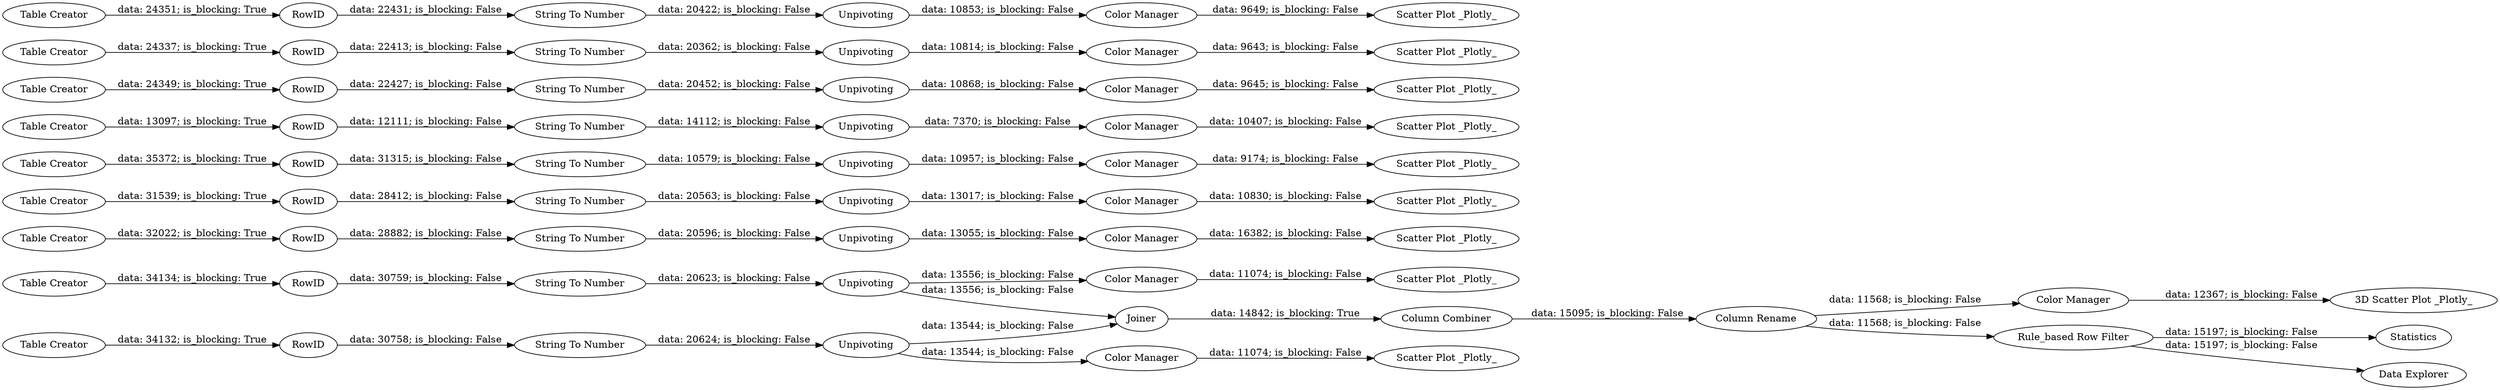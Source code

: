 digraph {
	"411103305136208656_43" [label="Scatter Plot _Plotly_"]
	"411103305136208656_14" [label="String To Number"]
	"411103305136208656_21" [label=RowID]
	"411103305136208656_20" [label="Table Creator"]
	"411103305136208656_2" [label=RowID]
	"411103305136208656_22" [label="String To Number"]
	"411103305136208656_56" [label=Joiner]
	"411103305136208656_67" [label="3D Scatter Plot _Plotly_"]
	"411103305136208656_41" [label="Scatter Plot _Plotly_"]
	"411103305136208656_49" [label="Scatter Plot _Plotly_"]
	"411103305136208656_58" [label="Color Manager"]
	"411103305136208656_8" [label="String To Number"]
	"411103305136208656_6" [label=Unpivoting]
	"411103305136208656_10" [label=Unpivoting]
	"411103305136208656_55" [label="Scatter Plot _Plotly_"]
	"411103305136208656_48" [label="Color Manager"]
	"411103305136208656_52" [label="Color Manager"]
	"411103305136208656_16" [label=RowID]
	"411103305136208656_1" [label="Table Creator"]
	"411103305136208656_25" [label="String To Number"]
	"411103305136208656_27" [label="String To Number"]
	"411103305136208656_65" [label="Rule_based Row Filter"]
	"411103305136208656_15" [label=Unpivoting]
	"411103305136208656_31" [label=Unpivoting]
	"411103305136208656_37" [label=Unpivoting]
	"411103305136208656_44" [label="Color Manager"]
	"411103305136208656_19" [label=Unpivoting]
	"411103305136208656_28" [label="Table Creator"]
	"411103305136208656_50" [label="Color Manager"]
	"411103305136208656_3" [label="String To Number"]
	"411103305136208656_12" [label="String To Number"]
	"411103305136208656_61" [label="Data Explorer"]
	"411103305136208656_40" [label="Color Manager"]
	"411103305136208656_4" [label=Unpivoting]
	"411103305136208656_33" [label="String To Number"]
	"411103305136208656_54" [label="Color Manager"]
	"411103305136208656_26" [label=RowID]
	"411103305136208656_46" [label="Color Manager"]
	"411103305136208656_66" [label=Statistics]
	"411103305136208656_42" [label="Color Manager"]
	"411103305136208656_24" [label=RowID]
	"411103305136208656_38" [label="Scatter Plot _Plotly_"]
	"411103305136208656_53" [label="Scatter Plot _Plotly_"]
	"411103305136208656_17" [label="Table Creator"]
	"411103305136208656_32" [label=Unpivoting]
	"411103305136208656_23" [label=Unpivoting]
	"411103305136208656_7" [label="Table Creator"]
	"411103305136208656_51" [label="Scatter Plot _Plotly_"]
	"411103305136208656_9" [label="Table Creator"]
	"411103305136208656_45" [label="Scatter Plot _Plotly_"]
	"411103305136208656_35" [label="String To Number"]
	"411103305136208656_11" [label=RowID]
	"411103305136208656_39" [label="Color Manager"]
	"411103305136208656_18" [label="Table Creator"]
	"411103305136208656_34" [label="Table Creator"]
	"411103305136208656_36" [label=RowID]
	"411103305136208656_47" [label="Scatter Plot _Plotly_"]
	"411103305136208656_63" [label="Column Rename"]
	"411103305136208656_29" [label="Table Creator"]
	"411103305136208656_5" [label=RowID]
	"411103305136208656_62" [label="Column Combiner"]
	"411103305136208656_30" [label=RowID]
	"411103305136208656_22" -> "411103305136208656_19" [label="data: 20596; is_blocking: False"]
	"411103305136208656_31" -> "411103305136208656_52" [label="data: 10814; is_blocking: False"]
	"411103305136208656_28" -> "411103305136208656_26" [label="data: 24351; is_blocking: True"]
	"411103305136208656_15" -> "411103305136208656_42" [label="data: 13544; is_blocking: False"]
	"411103305136208656_56" -> "411103305136208656_62" [label="data: 14842; is_blocking: True"]
	"411103305136208656_34" -> "411103305136208656_36" [label="data: 24349; is_blocking: True"]
	"411103305136208656_58" -> "411103305136208656_67" [label="data: 12367; is_blocking: False"]
	"411103305136208656_65" -> "411103305136208656_61" [label="data: 15197; is_blocking: False"]
	"411103305136208656_10" -> "411103305136208656_56" [label="data: 13556; is_blocking: False"]
	"411103305136208656_16" -> "411103305136208656_14" [label="data: 30758; is_blocking: False"]
	"411103305136208656_23" -> "411103305136208656_48" [label="data: 13017; is_blocking: False"]
	"411103305136208656_48" -> "411103305136208656_49" [label="data: 10830; is_blocking: False"]
	"411103305136208656_46" -> "411103305136208656_47" [label="data: 16382; is_blocking: False"]
	"411103305136208656_9" -> "411103305136208656_11" [label="data: 34134; is_blocking: True"]
	"411103305136208656_1" -> "411103305136208656_2" [label="data: 35372; is_blocking: True"]
	"411103305136208656_11" -> "411103305136208656_12" [label="data: 30759; is_blocking: False"]
	"411103305136208656_37" -> "411103305136208656_54" [label="data: 10868; is_blocking: False"]
	"411103305136208656_54" -> "411103305136208656_55" [label="data: 9645; is_blocking: False"]
	"411103305136208656_63" -> "411103305136208656_65" [label="data: 11568; is_blocking: False"]
	"411103305136208656_14" -> "411103305136208656_15" [label="data: 20624; is_blocking: False"]
	"411103305136208656_44" -> "411103305136208656_45" [label="data: 11074; is_blocking: False"]
	"411103305136208656_6" -> "411103305136208656_40" [label="data: 7370; is_blocking: False"]
	"411103305136208656_8" -> "411103305136208656_6" [label="data: 14112; is_blocking: False"]
	"411103305136208656_30" -> "411103305136208656_27" [label="data: 22413; is_blocking: False"]
	"411103305136208656_42" -> "411103305136208656_43" [label="data: 11074; is_blocking: False"]
	"411103305136208656_36" -> "411103305136208656_35" [label="data: 22427; is_blocking: False"]
	"411103305136208656_63" -> "411103305136208656_58" [label="data: 11568; is_blocking: False"]
	"411103305136208656_19" -> "411103305136208656_46" [label="data: 13055; is_blocking: False"]
	"411103305136208656_26" -> "411103305136208656_33" [label="data: 22431; is_blocking: False"]
	"411103305136208656_52" -> "411103305136208656_53" [label="data: 9643; is_blocking: False"]
	"411103305136208656_20" -> "411103305136208656_24" [label="data: 31539; is_blocking: True"]
	"411103305136208656_65" -> "411103305136208656_66" [label="data: 15197; is_blocking: False"]
	"411103305136208656_18" -> "411103305136208656_21" [label="data: 32022; is_blocking: True"]
	"411103305136208656_4" -> "411103305136208656_39" [label="data: 10957; is_blocking: False"]
	"411103305136208656_12" -> "411103305136208656_10" [label="data: 20623; is_blocking: False"]
	"411103305136208656_21" -> "411103305136208656_22" [label="data: 28882; is_blocking: False"]
	"411103305136208656_25" -> "411103305136208656_23" [label="data: 20563; is_blocking: False"]
	"411103305136208656_10" -> "411103305136208656_44" [label="data: 13556; is_blocking: False"]
	"411103305136208656_3" -> "411103305136208656_4" [label="data: 10579; is_blocking: False"]
	"411103305136208656_62" -> "411103305136208656_63" [label="data: 15095; is_blocking: False"]
	"411103305136208656_32" -> "411103305136208656_50" [label="data: 10853; is_blocking: False"]
	"411103305136208656_5" -> "411103305136208656_8" [label="data: 12111; is_blocking: False"]
	"411103305136208656_27" -> "411103305136208656_31" [label="data: 20362; is_blocking: False"]
	"411103305136208656_50" -> "411103305136208656_51" [label="data: 9649; is_blocking: False"]
	"411103305136208656_15" -> "411103305136208656_56" [label="data: 13544; is_blocking: False"]
	"411103305136208656_39" -> "411103305136208656_38" [label="data: 9174; is_blocking: False"]
	"411103305136208656_2" -> "411103305136208656_3" [label="data: 31315; is_blocking: False"]
	"411103305136208656_35" -> "411103305136208656_37" [label="data: 20452; is_blocking: False"]
	"411103305136208656_24" -> "411103305136208656_25" [label="data: 28412; is_blocking: False"]
	"411103305136208656_7" -> "411103305136208656_5" [label="data: 13097; is_blocking: True"]
	"411103305136208656_33" -> "411103305136208656_32" [label="data: 20422; is_blocking: False"]
	"411103305136208656_40" -> "411103305136208656_41" [label="data: 10407; is_blocking: False"]
	"411103305136208656_29" -> "411103305136208656_30" [label="data: 24337; is_blocking: True"]
	"411103305136208656_17" -> "411103305136208656_16" [label="data: 34132; is_blocking: True"]
	rankdir=LR
}
